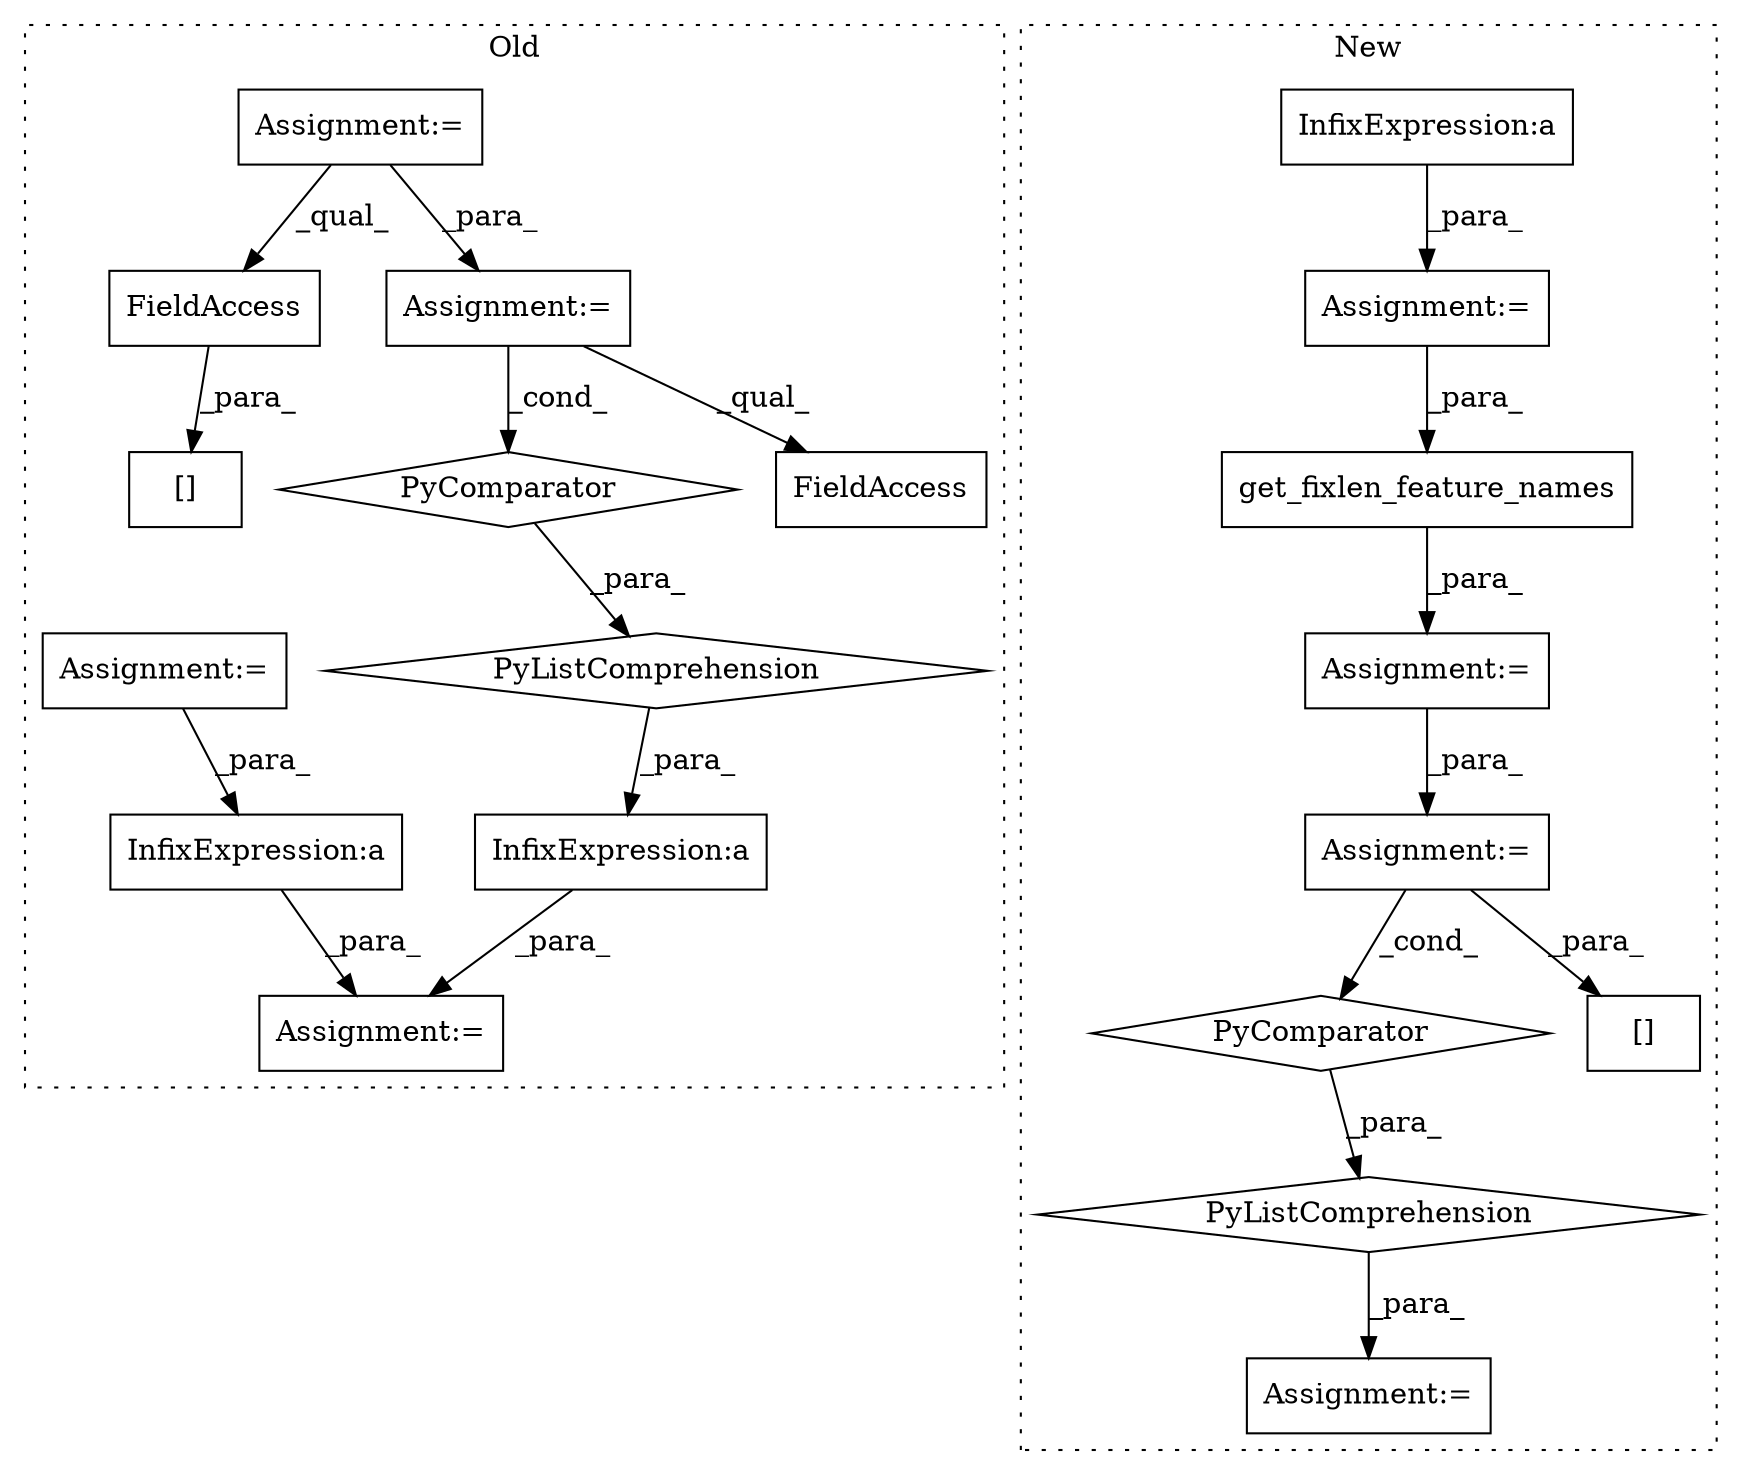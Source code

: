 digraph G {
subgraph cluster0 {
1 [label="PyComparator" a="113" s="1533" l="44" shape="diamond"];
5 [label="Assignment:=" a="7" s="540" l="1" shape="box"];
6 [label="PyListComprehension" a="109" s="1449" l="136" shape="diamond"];
7 [label="Assignment:=" a="7" s="1290" l="1" shape="box"];
11 [label="FieldAccess" a="22" s="1462" l="9" shape="box"];
12 [label="FieldAccess" a="22" s="1317" l="9" shape="box"];
14 [label="InfixExpression:a" a="27" s="1441" l="8" shape="box"];
17 [label="Assignment:=" a="7" s="1690" l="40" shape="box"];
18 [label="InfixExpression:a" a="27" s="1615" l="3" shape="box"];
19 [label="Assignment:=" a="7" s="1533" l="44" shape="box"];
20 [label="[]" a="2" s="1304,1326" l="13,1" shape="box"];
label = "Old";
style="dotted";
}
subgraph cluster1 {
2 [label="PyListComprehension" a="109" s="1871" l="123" shape="diamond"];
3 [label="PyComparator" a="113" s="1947" l="39" shape="diamond"];
4 [label="Assignment:=" a="7" s="1741" l="1" shape="box"];
8 [label="Assignment:=" a="7" s="1858" l="1" shape="box"];
9 [label="Assignment:=" a="7" s="1947" l="39" shape="box"];
10 [label="Assignment:=" a="7" s="1026" l="2" shape="box"];
13 [label="InfixExpression:a" a="27" s="1068" l="3" shape="box"];
15 [label="[]" a="2" s="1871,1888" l="13,1" shape="box"];
16 [label="get_fixlen_feature_names" a="32" s="1742,1782" l="25,1" shape="box"];
label = "New";
style="dotted";
}
1 -> 6 [label="_para_"];
2 -> 8 [label="_para_"];
3 -> 2 [label="_para_"];
4 -> 9 [label="_para_"];
5 -> 19 [label="_para_"];
5 -> 12 [label="_qual_"];
6 -> 14 [label="_para_"];
9 -> 3 [label="_cond_"];
9 -> 15 [label="_para_"];
10 -> 16 [label="_para_"];
12 -> 20 [label="_para_"];
13 -> 10 [label="_para_"];
14 -> 7 [label="_para_"];
16 -> 4 [label="_para_"];
17 -> 18 [label="_para_"];
18 -> 7 [label="_para_"];
19 -> 11 [label="_qual_"];
19 -> 1 [label="_cond_"];
}